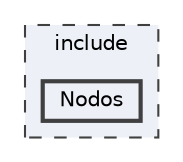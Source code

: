 digraph "include/Nodos"
{
 // LATEX_PDF_SIZE
  bgcolor="transparent";
  edge [fontname=Helvetica,fontsize=10,labelfontname=Helvetica,labelfontsize=10];
  node [fontname=Helvetica,fontsize=10,shape=box,height=0.2,width=0.4];
  compound=true
  subgraph clusterdir_d44c64559bbebec7f509842c48db8b23 {
    graph [ bgcolor="#edf0f7", pencolor="grey25", label="include", fontname=Helvetica,fontsize=10 style="filled,dashed", URL="dir_d44c64559bbebec7f509842c48db8b23.html",tooltip=""]
  dir_9615c6b020fbd3abd505350a2fe68950 [label="Nodos", fillcolor="#edf0f7", color="grey25", style="filled,bold", URL="dir_9615c6b020fbd3abd505350a2fe68950.html",tooltip=""];
  }
}
